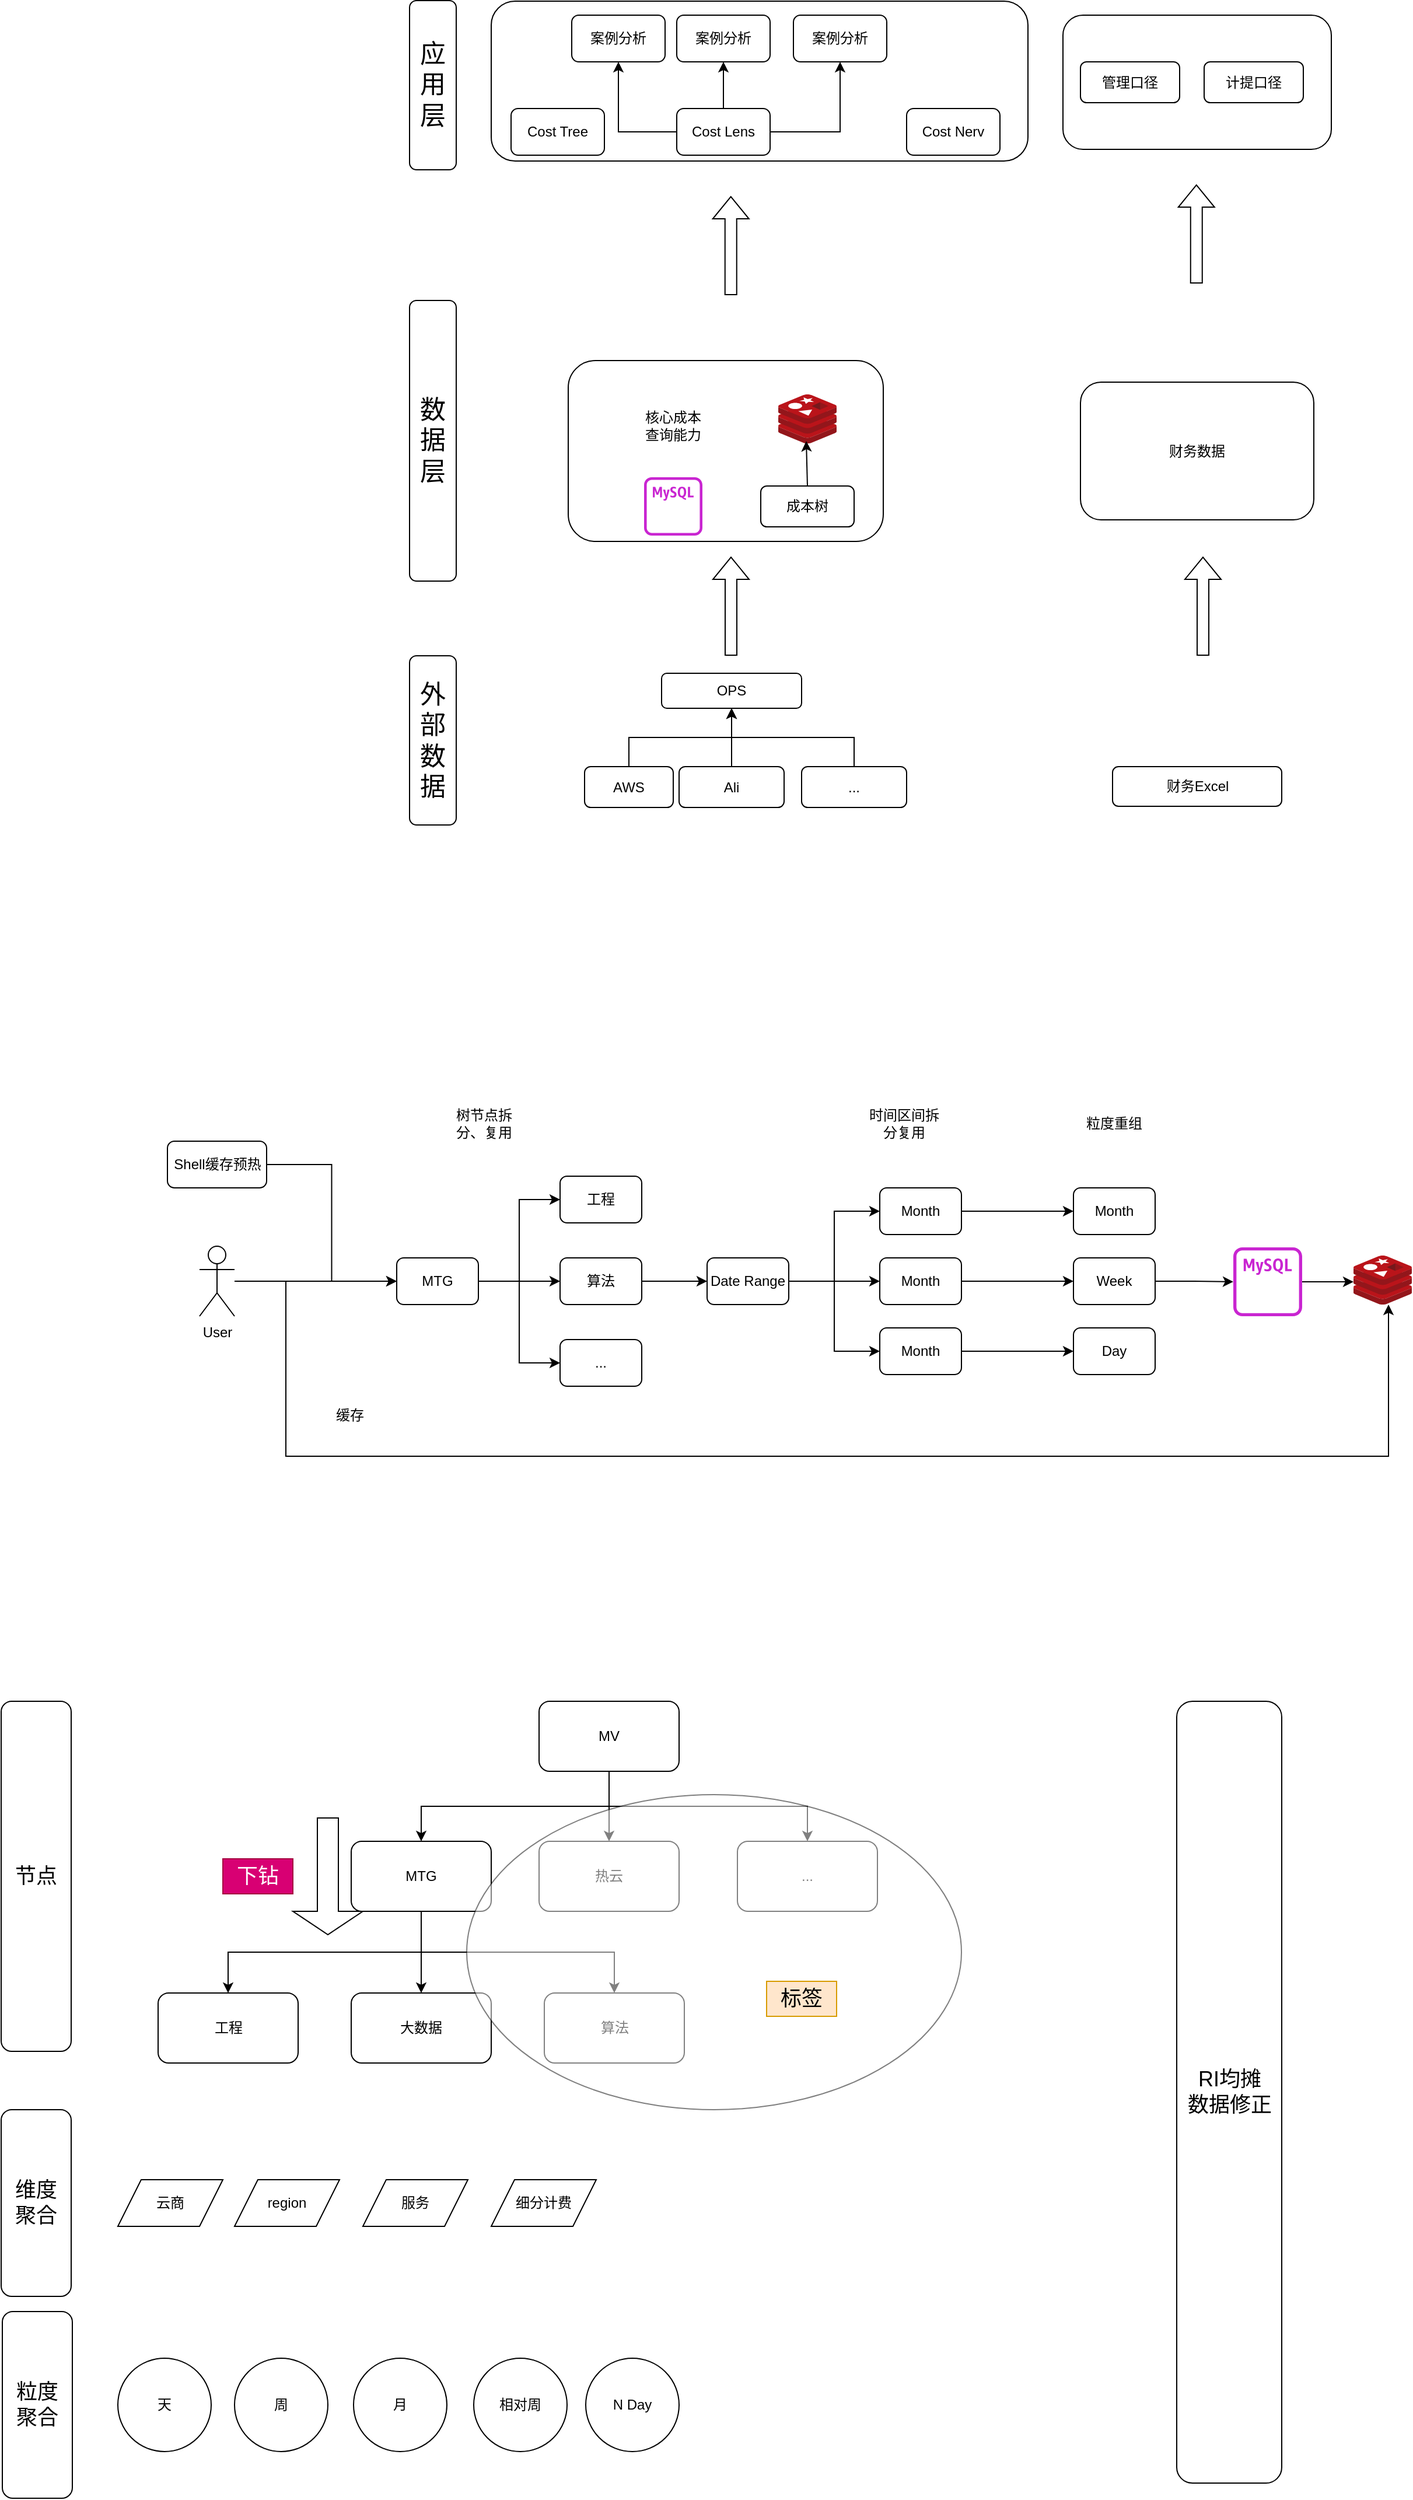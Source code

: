 <mxfile version="23.1.6" type="github">
  <diagram name="第 1 页" id="QAJrKnAF4I0Qu2eBaVXO">
    <mxGraphModel dx="2190" dy="866" grid="1" gridSize="10" guides="1" tooltips="1" connect="1" arrows="1" fold="1" page="1" pageScale="1" pageWidth="827" pageHeight="1169" math="0" shadow="0">
      <root>
        <mxCell id="0" />
        <mxCell id="1" parent="0" />
        <mxCell id="-u_vqpkYlWYQU6NHMWpz-22" style="edgeStyle=orthogonalEdgeStyle;rounded=0;orthogonalLoop=1;jettySize=auto;html=1;entryX=0.5;entryY=1;entryDx=0;entryDy=0;" parent="1" source="3Fw8Cve3jLayRroJCqeQ-4" target="3Fw8Cve3jLayRroJCqeQ-10" edge="1">
          <mxGeometry relative="1" as="geometry" />
        </mxCell>
        <mxCell id="3Fw8Cve3jLayRroJCqeQ-4" value="AWS" style="rounded=1;whiteSpace=wrap;html=1;" parent="1" vertex="1">
          <mxGeometry x="440" y="839" width="76" height="35" as="geometry" />
        </mxCell>
        <mxCell id="3Fw8Cve3jLayRroJCqeQ-22" style="edgeStyle=orthogonalEdgeStyle;rounded=0;orthogonalLoop=1;jettySize=auto;html=1;exitX=0.5;exitY=0;exitDx=0;exitDy=0;" parent="1" source="3Fw8Cve3jLayRroJCqeQ-5" target="3Fw8Cve3jLayRroJCqeQ-10" edge="1">
          <mxGeometry relative="1" as="geometry">
            <mxPoint x="706" y="794" as="targetPoint" />
          </mxGeometry>
        </mxCell>
        <mxCell id="3Fw8Cve3jLayRroJCqeQ-5" value="Ali" style="rounded=1;whiteSpace=wrap;html=1;" parent="1" vertex="1">
          <mxGeometry x="521" y="839" width="90" height="35" as="geometry" />
        </mxCell>
        <mxCell id="3Fw8Cve3jLayRroJCqeQ-10" value="OPS" style="rounded=1;whiteSpace=wrap;html=1;" parent="1" vertex="1">
          <mxGeometry x="506" y="759" width="120" height="30" as="geometry" />
        </mxCell>
        <mxCell id="-u_vqpkYlWYQU6NHMWpz-23" style="edgeStyle=orthogonalEdgeStyle;rounded=0;orthogonalLoop=1;jettySize=auto;html=1;" parent="1" source="3Fw8Cve3jLayRroJCqeQ-18" target="3Fw8Cve3jLayRroJCqeQ-10" edge="1">
          <mxGeometry relative="1" as="geometry" />
        </mxCell>
        <mxCell id="3Fw8Cve3jLayRroJCqeQ-18" value="..." style="rounded=1;whiteSpace=wrap;html=1;" parent="1" vertex="1">
          <mxGeometry x="626" y="839" width="90" height="35" as="geometry" />
        </mxCell>
        <mxCell id="3Fw8Cve3jLayRroJCqeQ-33" value="外部数据" style="rounded=1;verticalAlign=middle;horizontal=1;whiteSpace=wrap;textDirection=ltr;align=center;labelBackgroundColor=default;fontSize=22;fontStyle=0" parent="1" vertex="1">
          <mxGeometry x="290" y="744" width="40" height="145" as="geometry" />
        </mxCell>
        <mxCell id="3Fw8Cve3jLayRroJCqeQ-34" value="数据层" style="rounded=1;verticalAlign=middle;horizontal=1;whiteSpace=wrap;textDirection=ltr;align=center;labelBackgroundColor=default;fontSize=22;fontStyle=0" parent="1" vertex="1">
          <mxGeometry x="290" y="439.5" width="40" height="240.5" as="geometry" />
        </mxCell>
        <mxCell id="3Fw8Cve3jLayRroJCqeQ-35" value="应用&#xa;层" style="rounded=1;verticalAlign=middle;horizontal=1;whiteSpace=wrap;textDirection=ltr;align=center;labelBackgroundColor=default;fontSize=22;fontStyle=0" parent="1" vertex="1">
          <mxGeometry x="290" y="182.5" width="40" height="145" as="geometry" />
        </mxCell>
        <mxCell id="-u_vqpkYlWYQU6NHMWpz-16" value="" style="rounded=1;whiteSpace=wrap;html=1;" parent="1" vertex="1">
          <mxGeometry x="426" y="491" width="270" height="155" as="geometry" />
        </mxCell>
        <mxCell id="-u_vqpkYlWYQU6NHMWpz-17" value="" style="image;sketch=0;aspect=fixed;html=1;points=[];align=center;fontSize=12;image=img/lib/mscae/Cache_Redis_Product.svg;" parent="1" vertex="1">
          <mxGeometry x="606" y="520" width="50" height="42" as="geometry" />
        </mxCell>
        <mxCell id="-u_vqpkYlWYQU6NHMWpz-18" value="" style="sketch=0;outlineConnect=0;fontColor=#232F3E;gradientColor=none;fillColor=#C925D1;strokeColor=none;dashed=0;verticalLabelPosition=bottom;verticalAlign=top;align=center;html=1;fontSize=12;fontStyle=0;aspect=fixed;pointerEvents=1;shape=mxgraph.aws4.rds_mysql_instance_alt;" parent="1" vertex="1">
          <mxGeometry x="491" y="591" width="50" height="50" as="geometry" />
        </mxCell>
        <mxCell id="-u_vqpkYlWYQU6NHMWpz-19" value="成本树" style="rounded=1;whiteSpace=wrap;html=1;" parent="1" vertex="1">
          <mxGeometry x="591" y="598.5" width="80" height="35" as="geometry" />
        </mxCell>
        <mxCell id="-u_vqpkYlWYQU6NHMWpz-20" value="" style="endArrow=classic;html=1;rounded=0;exitX=0.5;exitY=0;exitDx=0;exitDy=0;entryX=0.48;entryY=0.952;entryDx=0;entryDy=0;entryPerimeter=0;" parent="1" source="-u_vqpkYlWYQU6NHMWpz-19" target="-u_vqpkYlWYQU6NHMWpz-17" edge="1">
          <mxGeometry width="50" height="50" relative="1" as="geometry">
            <mxPoint x="661" y="581" as="sourcePoint" />
            <mxPoint x="711" y="531" as="targetPoint" />
          </mxGeometry>
        </mxCell>
        <mxCell id="-u_vqpkYlWYQU6NHMWpz-31" value="" style="shape=flexArrow;endArrow=classic;html=1;rounded=0;" parent="1" edge="1">
          <mxGeometry width="50" height="50" relative="1" as="geometry">
            <mxPoint x="565.5" y="744" as="sourcePoint" />
            <mxPoint x="565.5" y="659" as="targetPoint" />
          </mxGeometry>
        </mxCell>
        <mxCell id="-u_vqpkYlWYQU6NHMWpz-32" value="核心成本查询能力" style="text;html=1;align=center;verticalAlign=middle;whiteSpace=wrap;rounded=0;" parent="1" vertex="1">
          <mxGeometry x="486" y="532" width="60" height="30" as="geometry" />
        </mxCell>
        <mxCell id="-u_vqpkYlWYQU6NHMWpz-36" value="" style="rounded=1;whiteSpace=wrap;html=1;" parent="1" vertex="1">
          <mxGeometry x="360" y="183" width="460" height="137" as="geometry" />
        </mxCell>
        <mxCell id="-u_vqpkYlWYQU6NHMWpz-47" value="Cost Tree" style="rounded=1;whiteSpace=wrap;html=1;" parent="1" vertex="1">
          <mxGeometry x="377" y="275" width="80" height="40" as="geometry" />
        </mxCell>
        <mxCell id="-u_vqpkYlWYQU6NHMWpz-48" value="Cost Nerv" style="rounded=1;whiteSpace=wrap;html=1;" parent="1" vertex="1">
          <mxGeometry x="716" y="275" width="80" height="40" as="geometry" />
        </mxCell>
        <mxCell id="-u_vqpkYlWYQU6NHMWpz-49" style="edgeStyle=orthogonalEdgeStyle;rounded=0;orthogonalLoop=1;jettySize=auto;html=1;exitX=0;exitY=0.5;exitDx=0;exitDy=0;" parent="1" source="-u_vqpkYlWYQU6NHMWpz-52" target="-u_vqpkYlWYQU6NHMWpz-54" edge="1">
          <mxGeometry relative="1" as="geometry" />
        </mxCell>
        <mxCell id="-u_vqpkYlWYQU6NHMWpz-50" style="edgeStyle=orthogonalEdgeStyle;rounded=0;orthogonalLoop=1;jettySize=auto;html=1;entryX=0.5;entryY=1;entryDx=0;entryDy=0;" parent="1" source="-u_vqpkYlWYQU6NHMWpz-52" target="-u_vqpkYlWYQU6NHMWpz-55" edge="1">
          <mxGeometry relative="1" as="geometry" />
        </mxCell>
        <mxCell id="-u_vqpkYlWYQU6NHMWpz-51" style="edgeStyle=orthogonalEdgeStyle;rounded=0;orthogonalLoop=1;jettySize=auto;html=1;entryX=0.5;entryY=1;entryDx=0;entryDy=0;" parent="1" source="-u_vqpkYlWYQU6NHMWpz-52" target="-u_vqpkYlWYQU6NHMWpz-53" edge="1">
          <mxGeometry relative="1" as="geometry" />
        </mxCell>
        <mxCell id="-u_vqpkYlWYQU6NHMWpz-52" value="Cost Lens" style="rounded=1;whiteSpace=wrap;html=1;" parent="1" vertex="1">
          <mxGeometry x="519" y="275" width="80" height="40" as="geometry" />
        </mxCell>
        <mxCell id="-u_vqpkYlWYQU6NHMWpz-53" value="案例分析" style="rounded=1;whiteSpace=wrap;html=1;" parent="1" vertex="1">
          <mxGeometry x="519" y="195" width="80" height="40" as="geometry" />
        </mxCell>
        <mxCell id="-u_vqpkYlWYQU6NHMWpz-54" value="案例分析" style="rounded=1;whiteSpace=wrap;html=1;" parent="1" vertex="1">
          <mxGeometry x="429" y="195" width="80" height="40" as="geometry" />
        </mxCell>
        <mxCell id="-u_vqpkYlWYQU6NHMWpz-55" value="案例分析" style="rounded=1;whiteSpace=wrap;html=1;" parent="1" vertex="1">
          <mxGeometry x="619" y="195" width="80" height="40" as="geometry" />
        </mxCell>
        <mxCell id="-u_vqpkYlWYQU6NHMWpz-56" value="财务Excel" style="rounded=1;whiteSpace=wrap;html=1;" parent="1" vertex="1">
          <mxGeometry x="892.5" y="839" width="145" height="34" as="geometry" />
        </mxCell>
        <mxCell id="-u_vqpkYlWYQU6NHMWpz-57" value="财务数据" style="rounded=1;whiteSpace=wrap;html=1;" parent="1" vertex="1">
          <mxGeometry x="865" y="509.5" width="200" height="118" as="geometry" />
        </mxCell>
        <mxCell id="-u_vqpkYlWYQU6NHMWpz-62" value="" style="shape=flexArrow;endArrow=classic;html=1;rounded=0;" parent="1" edge="1">
          <mxGeometry width="50" height="50" relative="1" as="geometry">
            <mxPoint x="970" y="744" as="sourcePoint" />
            <mxPoint x="970" y="659" as="targetPoint" />
          </mxGeometry>
        </mxCell>
        <mxCell id="-u_vqpkYlWYQU6NHMWpz-63" value="" style="rounded=1;whiteSpace=wrap;html=1;" parent="1" vertex="1">
          <mxGeometry x="850" y="195" width="230" height="115" as="geometry" />
        </mxCell>
        <mxCell id="-u_vqpkYlWYQU6NHMWpz-64" value="" style="shape=flexArrow;endArrow=classic;html=1;rounded=0;" parent="1" edge="1">
          <mxGeometry width="50" height="50" relative="1" as="geometry">
            <mxPoint x="565.37" y="435" as="sourcePoint" />
            <mxPoint x="565.37" y="350" as="targetPoint" />
          </mxGeometry>
        </mxCell>
        <mxCell id="-u_vqpkYlWYQU6NHMWpz-65" value="" style="shape=flexArrow;endArrow=classic;html=1;rounded=0;" parent="1" edge="1">
          <mxGeometry width="50" height="50" relative="1" as="geometry">
            <mxPoint x="964.38" y="425" as="sourcePoint" />
            <mxPoint x="964.38" y="340" as="targetPoint" />
          </mxGeometry>
        </mxCell>
        <mxCell id="-u_vqpkYlWYQU6NHMWpz-66" value="管理口径" style="rounded=1;whiteSpace=wrap;html=1;" parent="1" vertex="1">
          <mxGeometry x="865" y="235" width="85" height="35" as="geometry" />
        </mxCell>
        <mxCell id="-u_vqpkYlWYQU6NHMWpz-67" value="计提口径" style="rounded=1;whiteSpace=wrap;html=1;" parent="1" vertex="1">
          <mxGeometry x="971" y="235" width="85" height="35" as="geometry" />
        </mxCell>
        <mxCell id="iMXLZTIKomu4NbF48HK7-7" style="edgeStyle=orthogonalEdgeStyle;rounded=0;orthogonalLoop=1;jettySize=auto;html=1;entryX=0;entryY=0.5;entryDx=0;entryDy=0;" parent="1" source="iMXLZTIKomu4NbF48HK7-1" target="iMXLZTIKomu4NbF48HK7-4" edge="1">
          <mxGeometry relative="1" as="geometry" />
        </mxCell>
        <mxCell id="iMXLZTIKomu4NbF48HK7-8" style="edgeStyle=orthogonalEdgeStyle;rounded=0;orthogonalLoop=1;jettySize=auto;html=1;entryX=0;entryY=0.5;entryDx=0;entryDy=0;" parent="1" source="iMXLZTIKomu4NbF48HK7-1" target="iMXLZTIKomu4NbF48HK7-2" edge="1">
          <mxGeometry relative="1" as="geometry" />
        </mxCell>
        <mxCell id="iMXLZTIKomu4NbF48HK7-9" style="edgeStyle=orthogonalEdgeStyle;rounded=0;orthogonalLoop=1;jettySize=auto;html=1;entryX=0;entryY=0.5;entryDx=0;entryDy=0;" parent="1" source="iMXLZTIKomu4NbF48HK7-1" target="iMXLZTIKomu4NbF48HK7-3" edge="1">
          <mxGeometry relative="1" as="geometry" />
        </mxCell>
        <mxCell id="iMXLZTIKomu4NbF48HK7-1" value="MTG" style="rounded=1;whiteSpace=wrap;html=1;" parent="1" vertex="1">
          <mxGeometry x="279" y="1260" width="70" height="40" as="geometry" />
        </mxCell>
        <mxCell id="iMXLZTIKomu4NbF48HK7-13" style="edgeStyle=orthogonalEdgeStyle;rounded=0;orthogonalLoop=1;jettySize=auto;html=1;entryX=0;entryY=0.5;entryDx=0;entryDy=0;" parent="1" source="iMXLZTIKomu4NbF48HK7-2" target="iMXLZTIKomu4NbF48HK7-12" edge="1">
          <mxGeometry relative="1" as="geometry" />
        </mxCell>
        <mxCell id="iMXLZTIKomu4NbF48HK7-2" value="算法" style="rounded=1;whiteSpace=wrap;html=1;" parent="1" vertex="1">
          <mxGeometry x="419" y="1260" width="70" height="40" as="geometry" />
        </mxCell>
        <mxCell id="iMXLZTIKomu4NbF48HK7-3" value="..." style="rounded=1;whiteSpace=wrap;html=1;" parent="1" vertex="1">
          <mxGeometry x="419" y="1330" width="70" height="40" as="geometry" />
        </mxCell>
        <mxCell id="iMXLZTIKomu4NbF48HK7-4" value="工程" style="rounded=1;whiteSpace=wrap;html=1;" parent="1" vertex="1">
          <mxGeometry x="419" y="1190" width="70" height="40" as="geometry" />
        </mxCell>
        <mxCell id="iMXLZTIKomu4NbF48HK7-10" value="树节点拆分、复用" style="text;html=1;align=center;verticalAlign=middle;whiteSpace=wrap;rounded=0;" parent="1" vertex="1">
          <mxGeometry x="319" y="1130" width="70" height="30" as="geometry" />
        </mxCell>
        <mxCell id="iMXLZTIKomu4NbF48HK7-17" style="edgeStyle=orthogonalEdgeStyle;rounded=0;orthogonalLoop=1;jettySize=auto;html=1;" parent="1" source="iMXLZTIKomu4NbF48HK7-12" target="iMXLZTIKomu4NbF48HK7-14" edge="1">
          <mxGeometry relative="1" as="geometry" />
        </mxCell>
        <mxCell id="iMXLZTIKomu4NbF48HK7-18" style="edgeStyle=orthogonalEdgeStyle;rounded=0;orthogonalLoop=1;jettySize=auto;html=1;entryX=0;entryY=0.5;entryDx=0;entryDy=0;" parent="1" source="iMXLZTIKomu4NbF48HK7-12" target="iMXLZTIKomu4NbF48HK7-16" edge="1">
          <mxGeometry relative="1" as="geometry" />
        </mxCell>
        <mxCell id="iMXLZTIKomu4NbF48HK7-19" style="edgeStyle=orthogonalEdgeStyle;rounded=0;orthogonalLoop=1;jettySize=auto;html=1;entryX=0;entryY=0.5;entryDx=0;entryDy=0;" parent="1" source="iMXLZTIKomu4NbF48HK7-12" target="iMXLZTIKomu4NbF48HK7-15" edge="1">
          <mxGeometry relative="1" as="geometry" />
        </mxCell>
        <mxCell id="iMXLZTIKomu4NbF48HK7-12" value="Date Range" style="rounded=1;whiteSpace=wrap;html=1;" parent="1" vertex="1">
          <mxGeometry x="545" y="1260" width="70" height="40" as="geometry" />
        </mxCell>
        <mxCell id="iMXLZTIKomu4NbF48HK7-30" style="edgeStyle=orthogonalEdgeStyle;rounded=0;orthogonalLoop=1;jettySize=auto;html=1;entryX=0;entryY=0.5;entryDx=0;entryDy=0;" parent="1" source="iMXLZTIKomu4NbF48HK7-14" target="iMXLZTIKomu4NbF48HK7-24" edge="1">
          <mxGeometry relative="1" as="geometry" />
        </mxCell>
        <mxCell id="iMXLZTIKomu4NbF48HK7-14" value="Month" style="rounded=1;whiteSpace=wrap;html=1;" parent="1" vertex="1">
          <mxGeometry x="693" y="1260" width="70" height="40" as="geometry" />
        </mxCell>
        <mxCell id="iMXLZTIKomu4NbF48HK7-31" style="edgeStyle=orthogonalEdgeStyle;rounded=0;orthogonalLoop=1;jettySize=auto;html=1;entryX=0;entryY=0.5;entryDx=0;entryDy=0;" parent="1" source="iMXLZTIKomu4NbF48HK7-15" target="iMXLZTIKomu4NbF48HK7-23" edge="1">
          <mxGeometry relative="1" as="geometry" />
        </mxCell>
        <mxCell id="iMXLZTIKomu4NbF48HK7-15" value="Month" style="rounded=1;whiteSpace=wrap;html=1;" parent="1" vertex="1">
          <mxGeometry x="693" y="1320" width="70" height="40" as="geometry" />
        </mxCell>
        <mxCell id="iMXLZTIKomu4NbF48HK7-29" style="edgeStyle=orthogonalEdgeStyle;rounded=0;orthogonalLoop=1;jettySize=auto;html=1;entryX=0;entryY=0.5;entryDx=0;entryDy=0;" parent="1" source="iMXLZTIKomu4NbF48HK7-16" target="iMXLZTIKomu4NbF48HK7-25" edge="1">
          <mxGeometry relative="1" as="geometry" />
        </mxCell>
        <mxCell id="iMXLZTIKomu4NbF48HK7-16" value="Month" style="rounded=1;whiteSpace=wrap;html=1;" parent="1" vertex="1">
          <mxGeometry x="693" y="1200" width="70" height="40" as="geometry" />
        </mxCell>
        <mxCell id="iMXLZTIKomu4NbF48HK7-20" value="时间区间拆分复用" style="text;html=1;align=center;verticalAlign=middle;whiteSpace=wrap;rounded=0;" parent="1" vertex="1">
          <mxGeometry x="679" y="1130" width="70" height="30" as="geometry" />
        </mxCell>
        <mxCell id="iMXLZTIKomu4NbF48HK7-22" value="粒度重组" style="text;html=1;align=center;verticalAlign=middle;whiteSpace=wrap;rounded=0;" parent="1" vertex="1">
          <mxGeometry x="859" y="1130" width="70" height="30" as="geometry" />
        </mxCell>
        <mxCell id="iMXLZTIKomu4NbF48HK7-23" value="Day" style="rounded=1;whiteSpace=wrap;html=1;" parent="1" vertex="1">
          <mxGeometry x="859" y="1320" width="70" height="40" as="geometry" />
        </mxCell>
        <mxCell id="iMXLZTIKomu4NbF48HK7-44" style="edgeStyle=orthogonalEdgeStyle;rounded=0;orthogonalLoop=1;jettySize=auto;html=1;" parent="1" source="iMXLZTIKomu4NbF48HK7-24" target="iMXLZTIKomu4NbF48HK7-43" edge="1">
          <mxGeometry relative="1" as="geometry" />
        </mxCell>
        <mxCell id="iMXLZTIKomu4NbF48HK7-24" value="Week" style="rounded=1;whiteSpace=wrap;html=1;" parent="1" vertex="1">
          <mxGeometry x="859" y="1260" width="70" height="40" as="geometry" />
        </mxCell>
        <mxCell id="iMXLZTIKomu4NbF48HK7-25" value="Month" style="rounded=1;whiteSpace=wrap;html=1;" parent="1" vertex="1">
          <mxGeometry x="859" y="1200" width="70" height="40" as="geometry" />
        </mxCell>
        <mxCell id="iMXLZTIKomu4NbF48HK7-40" style="edgeStyle=orthogonalEdgeStyle;rounded=0;orthogonalLoop=1;jettySize=auto;html=1;entryX=0;entryY=0.5;entryDx=0;entryDy=0;" parent="1" source="iMXLZTIKomu4NbF48HK7-39" target="iMXLZTIKomu4NbF48HK7-1" edge="1">
          <mxGeometry relative="1" as="geometry" />
        </mxCell>
        <mxCell id="iMXLZTIKomu4NbF48HK7-47" style="edgeStyle=orthogonalEdgeStyle;rounded=0;orthogonalLoop=1;jettySize=auto;html=1;entryX=0.6;entryY=1;entryDx=0;entryDy=0;entryPerimeter=0;" parent="1" source="iMXLZTIKomu4NbF48HK7-39" target="iMXLZTIKomu4NbF48HK7-45" edge="1">
          <mxGeometry relative="1" as="geometry">
            <mxPoint x="1129" y="1480" as="targetPoint" />
            <Array as="points">
              <mxPoint x="184" y="1430" />
              <mxPoint x="1129" y="1430" />
            </Array>
          </mxGeometry>
        </mxCell>
        <mxCell id="iMXLZTIKomu4NbF48HK7-39" value="User&lt;div&gt;&lt;br/&gt;&lt;/div&gt;" style="shape=umlActor;verticalLabelPosition=bottom;verticalAlign=top;html=1;outlineConnect=0;" parent="1" vertex="1">
          <mxGeometry x="110" y="1250" width="30" height="60" as="geometry" />
        </mxCell>
        <mxCell id="iMXLZTIKomu4NbF48HK7-42" value="缓存" style="text;html=1;align=center;verticalAlign=middle;whiteSpace=wrap;rounded=0;" parent="1" vertex="1">
          <mxGeometry x="209" y="1380" width="60" height="30" as="geometry" />
        </mxCell>
        <mxCell id="iMXLZTIKomu4NbF48HK7-43" value="" style="sketch=0;outlineConnect=0;fontColor=#232F3E;gradientColor=none;fillColor=#C925D1;strokeColor=none;dashed=0;verticalLabelPosition=bottom;verticalAlign=top;align=center;html=1;fontSize=12;fontStyle=0;aspect=fixed;pointerEvents=1;shape=mxgraph.aws4.rds_mysql_instance_alt;" parent="1" vertex="1">
          <mxGeometry x="996" y="1251" width="59" height="59" as="geometry" />
        </mxCell>
        <mxCell id="iMXLZTIKomu4NbF48HK7-45" value="" style="image;sketch=0;aspect=fixed;html=1;points=[];align=center;fontSize=12;image=img/lib/mscae/Cache_Redis_Product.svg;" parent="1" vertex="1">
          <mxGeometry x="1099" y="1258" width="50" height="42" as="geometry" />
        </mxCell>
        <mxCell id="iMXLZTIKomu4NbF48HK7-46" style="edgeStyle=orthogonalEdgeStyle;rounded=0;orthogonalLoop=1;jettySize=auto;html=1;entryX=0;entryY=0.536;entryDx=0;entryDy=0;entryPerimeter=0;" parent="1" source="iMXLZTIKomu4NbF48HK7-43" target="iMXLZTIKomu4NbF48HK7-45" edge="1">
          <mxGeometry relative="1" as="geometry" />
        </mxCell>
        <mxCell id="iMXLZTIKomu4NbF48HK7-49" style="edgeStyle=orthogonalEdgeStyle;rounded=0;orthogonalLoop=1;jettySize=auto;html=1;entryX=0;entryY=0.5;entryDx=0;entryDy=0;" parent="1" source="iMXLZTIKomu4NbF48HK7-48" target="iMXLZTIKomu4NbF48HK7-1" edge="1">
          <mxGeometry relative="1" as="geometry" />
        </mxCell>
        <mxCell id="iMXLZTIKomu4NbF48HK7-48" value="Shell缓存预热" style="rounded=1;whiteSpace=wrap;html=1;" parent="1" vertex="1">
          <mxGeometry x="82.5" y="1160" width="85" height="40" as="geometry" />
        </mxCell>
        <mxCell id="I-QZHHA_4obMPeOX13xf-10" style="edgeStyle=orthogonalEdgeStyle;rounded=0;orthogonalLoop=1;jettySize=auto;html=1;exitX=0.5;exitY=1;exitDx=0;exitDy=0;" edge="1" parent="1" source="I-QZHHA_4obMPeOX13xf-1" target="I-QZHHA_4obMPeOX13xf-2">
          <mxGeometry relative="1" as="geometry" />
        </mxCell>
        <mxCell id="I-QZHHA_4obMPeOX13xf-11" style="edgeStyle=orthogonalEdgeStyle;rounded=0;orthogonalLoop=1;jettySize=auto;html=1;entryX=0.5;entryY=0;entryDx=0;entryDy=0;" edge="1" parent="1" source="I-QZHHA_4obMPeOX13xf-1" target="I-QZHHA_4obMPeOX13xf-3">
          <mxGeometry relative="1" as="geometry" />
        </mxCell>
        <mxCell id="I-QZHHA_4obMPeOX13xf-12" style="edgeStyle=orthogonalEdgeStyle;rounded=0;orthogonalLoop=1;jettySize=auto;html=1;entryX=0.5;entryY=0;entryDx=0;entryDy=0;exitX=0.5;exitY=1;exitDx=0;exitDy=0;" edge="1" parent="1" source="I-QZHHA_4obMPeOX13xf-1" target="I-QZHHA_4obMPeOX13xf-4">
          <mxGeometry relative="1" as="geometry" />
        </mxCell>
        <mxCell id="I-QZHHA_4obMPeOX13xf-1" value="MV" style="rounded=1;whiteSpace=wrap;html=1;" vertex="1" parent="1">
          <mxGeometry x="401" y="1640" width="120" height="60" as="geometry" />
        </mxCell>
        <mxCell id="I-QZHHA_4obMPeOX13xf-13" style="edgeStyle=orthogonalEdgeStyle;rounded=0;orthogonalLoop=1;jettySize=auto;html=1;entryX=0.5;entryY=0;entryDx=0;entryDy=0;" edge="1" parent="1" source="I-QZHHA_4obMPeOX13xf-2" target="I-QZHHA_4obMPeOX13xf-6">
          <mxGeometry relative="1" as="geometry" />
        </mxCell>
        <mxCell id="I-QZHHA_4obMPeOX13xf-14" style="edgeStyle=orthogonalEdgeStyle;rounded=0;orthogonalLoop=1;jettySize=auto;html=1;entryX=0.5;entryY=0;entryDx=0;entryDy=0;exitX=0.5;exitY=1;exitDx=0;exitDy=0;" edge="1" parent="1" source="I-QZHHA_4obMPeOX13xf-2" target="I-QZHHA_4obMPeOX13xf-5">
          <mxGeometry relative="1" as="geometry" />
        </mxCell>
        <mxCell id="I-QZHHA_4obMPeOX13xf-15" style="edgeStyle=orthogonalEdgeStyle;rounded=0;orthogonalLoop=1;jettySize=auto;html=1;entryX=0.5;entryY=0;entryDx=0;entryDy=0;exitX=0.5;exitY=1;exitDx=0;exitDy=0;" edge="1" parent="1" source="I-QZHHA_4obMPeOX13xf-2" target="I-QZHHA_4obMPeOX13xf-7">
          <mxGeometry relative="1" as="geometry" />
        </mxCell>
        <mxCell id="I-QZHHA_4obMPeOX13xf-2" value="MTG" style="rounded=1;whiteSpace=wrap;html=1;" vertex="1" parent="1">
          <mxGeometry x="240" y="1760" width="120" height="60" as="geometry" />
        </mxCell>
        <mxCell id="I-QZHHA_4obMPeOX13xf-3" value="热云" style="rounded=1;whiteSpace=wrap;html=1;" vertex="1" parent="1">
          <mxGeometry x="401" y="1760" width="120" height="60" as="geometry" />
        </mxCell>
        <mxCell id="I-QZHHA_4obMPeOX13xf-4" value="..." style="rounded=1;whiteSpace=wrap;html=1;" vertex="1" parent="1">
          <mxGeometry x="571" y="1760" width="120" height="60" as="geometry" />
        </mxCell>
        <mxCell id="I-QZHHA_4obMPeOX13xf-5" value="工程" style="rounded=1;whiteSpace=wrap;html=1;" vertex="1" parent="1">
          <mxGeometry x="74.5" y="1890" width="120" height="60" as="geometry" />
        </mxCell>
        <mxCell id="I-QZHHA_4obMPeOX13xf-6" value="大数据" style="rounded=1;whiteSpace=wrap;html=1;" vertex="1" parent="1">
          <mxGeometry x="240" y="1890" width="120" height="60" as="geometry" />
        </mxCell>
        <mxCell id="I-QZHHA_4obMPeOX13xf-7" value="算法" style="rounded=1;whiteSpace=wrap;html=1;" vertex="1" parent="1">
          <mxGeometry x="405.5" y="1890" width="120" height="60" as="geometry" />
        </mxCell>
        <mxCell id="I-QZHHA_4obMPeOX13xf-16" value="" style="ellipse;whiteSpace=wrap;html=1;opacity=50;" vertex="1" parent="1">
          <mxGeometry x="339" y="1720" width="424" height="270" as="geometry" />
        </mxCell>
        <mxCell id="I-QZHHA_4obMPeOX13xf-19" value="服务" style="shape=parallelogram;perimeter=parallelogramPerimeter;whiteSpace=wrap;html=1;fixedSize=1;" vertex="1" parent="1">
          <mxGeometry x="250" y="2050" width="90" height="40" as="geometry" />
        </mxCell>
        <mxCell id="I-QZHHA_4obMPeOX13xf-21" value="&lt;font style=&quot;font-size: 18px;&quot;&gt;节点&lt;/font&gt;" style="rounded=1;whiteSpace=wrap;html=1;" vertex="1" parent="1">
          <mxGeometry x="-60" y="1640" width="60" height="300" as="geometry" />
        </mxCell>
        <mxCell id="I-QZHHA_4obMPeOX13xf-22" value="&lt;font style=&quot;font-size: 18px;&quot;&gt;标签&lt;/font&gt;" style="text;html=1;align=center;verticalAlign=middle;whiteSpace=wrap;rounded=0;fillColor=#ffe6cc;strokeColor=#d79b00;" vertex="1" parent="1">
          <mxGeometry x="596" y="1880" width="60" height="30" as="geometry" />
        </mxCell>
        <mxCell id="I-QZHHA_4obMPeOX13xf-23" value="&lt;font style=&quot;font-size: 18px;&quot;&gt;下钻&lt;/font&gt;" style="text;html=1;align=center;verticalAlign=middle;whiteSpace=wrap;rounded=0;fillColor=#d80073;strokeColor=#A50040;fontColor=#ffffff;" vertex="1" parent="1">
          <mxGeometry x="130" y="1775" width="60" height="30" as="geometry" />
        </mxCell>
        <mxCell id="I-QZHHA_4obMPeOX13xf-24" value="" style="shape=singleArrow;direction=south;whiteSpace=wrap;html=1;" vertex="1" parent="1">
          <mxGeometry x="190" y="1740" width="60" height="100" as="geometry" />
        </mxCell>
        <mxCell id="I-QZHHA_4obMPeOX13xf-25" value="&lt;span style=&quot;font-size: 18px;&quot;&gt;维度&lt;br&gt;聚合&lt;br&gt;&lt;/span&gt;" style="rounded=1;whiteSpace=wrap;html=1;" vertex="1" parent="1">
          <mxGeometry x="-60" y="1990" width="60" height="160" as="geometry" />
        </mxCell>
        <mxCell id="I-QZHHA_4obMPeOX13xf-28" value="云商" style="shape=parallelogram;perimeter=parallelogramPerimeter;whiteSpace=wrap;html=1;fixedSize=1;" vertex="1" parent="1">
          <mxGeometry x="40" y="2050" width="90" height="40" as="geometry" />
        </mxCell>
        <mxCell id="I-QZHHA_4obMPeOX13xf-29" value="细分计费" style="shape=parallelogram;perimeter=parallelogramPerimeter;whiteSpace=wrap;html=1;fixedSize=1;" vertex="1" parent="1">
          <mxGeometry x="360" y="2050" width="90" height="40" as="geometry" />
        </mxCell>
        <mxCell id="I-QZHHA_4obMPeOX13xf-30" value="region" style="shape=parallelogram;perimeter=parallelogramPerimeter;whiteSpace=wrap;html=1;fixedSize=1;" vertex="1" parent="1">
          <mxGeometry x="140" y="2050" width="90" height="40" as="geometry" />
        </mxCell>
        <mxCell id="I-QZHHA_4obMPeOX13xf-32" value="&lt;span style=&quot;font-size: 18px;&quot;&gt;粒度&lt;br&gt;聚合&lt;br&gt;&lt;/span&gt;" style="rounded=1;whiteSpace=wrap;html=1;" vertex="1" parent="1">
          <mxGeometry x="-59" y="2163" width="60" height="160" as="geometry" />
        </mxCell>
        <mxCell id="I-QZHHA_4obMPeOX13xf-36" value="天" style="ellipse;whiteSpace=wrap;html=1;aspect=fixed;" vertex="1" parent="1">
          <mxGeometry x="40" y="2203" width="80" height="80" as="geometry" />
        </mxCell>
        <mxCell id="I-QZHHA_4obMPeOX13xf-37" value="周" style="ellipse;whiteSpace=wrap;html=1;aspect=fixed;" vertex="1" parent="1">
          <mxGeometry x="140" y="2203" width="80" height="80" as="geometry" />
        </mxCell>
        <mxCell id="I-QZHHA_4obMPeOX13xf-38" value="相对周" style="ellipse;whiteSpace=wrap;html=1;aspect=fixed;" vertex="1" parent="1">
          <mxGeometry x="345" y="2203" width="80" height="80" as="geometry" />
        </mxCell>
        <mxCell id="I-QZHHA_4obMPeOX13xf-39" value="月" style="ellipse;whiteSpace=wrap;html=1;aspect=fixed;" vertex="1" parent="1">
          <mxGeometry x="242" y="2203" width="80" height="80" as="geometry" />
        </mxCell>
        <mxCell id="I-QZHHA_4obMPeOX13xf-40" value="N Day" style="ellipse;whiteSpace=wrap;html=1;aspect=fixed;" vertex="1" parent="1">
          <mxGeometry x="441" y="2203" width="80" height="80" as="geometry" />
        </mxCell>
        <mxCell id="I-QZHHA_4obMPeOX13xf-43" value="&lt;font style=&quot;font-size: 18px;&quot;&gt;RI均摊&lt;br&gt;数据修正&lt;br&gt;&lt;/font&gt;" style="rounded=1;whiteSpace=wrap;html=1;" vertex="1" parent="1">
          <mxGeometry x="947.5" y="1640" width="90" height="670" as="geometry" />
        </mxCell>
      </root>
    </mxGraphModel>
  </diagram>
</mxfile>

